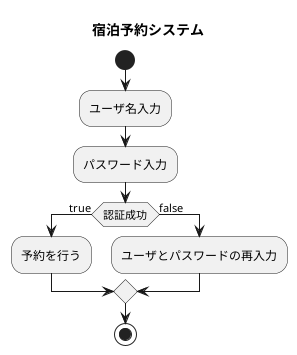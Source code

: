 @startuml アクティビティ図
title 宿泊予約システム
start
:ユーザ名入力;
:パスワード入力;
if (認証成功) then (true)
:予約を行う;
else (false)
:ユーザとパスワードの再入力;
endif
stop
@enduml